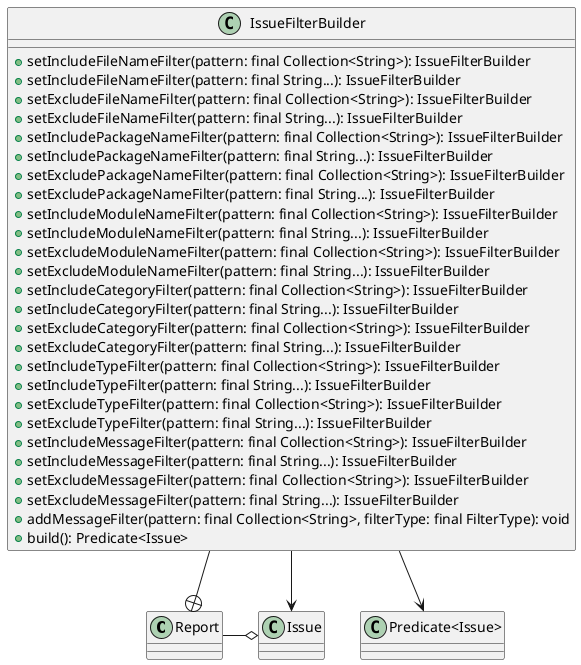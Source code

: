 @startuml

class Report {

}

class IssueFilterBuilder {
    + setIncludeFileNameFilter(pattern: final Collection<String>): IssueFilterBuilder
    + setIncludeFileNameFilter(pattern: final String...): IssueFilterBuilder
    + setExcludeFileNameFilter(pattern: final Collection<String>): IssueFilterBuilder
    + setExcludeFileNameFilter(pattern: final String...): IssueFilterBuilder
    + setIncludePackageNameFilter(pattern: final Collection<String>): IssueFilterBuilder
    + setIncludePackageNameFilter(pattern: final String...): IssueFilterBuilder
    + setExcludePackageNameFilter(pattern: final Collection<String>): IssueFilterBuilder
    + setExcludePackageNameFilter(pattern: final String...): IssueFilterBuilder
    + setIncludeModuleNameFilter(pattern: final Collection<String>): IssueFilterBuilder
    + setIncludeModuleNameFilter(pattern: final String...): IssueFilterBuilder
    + setExcludeModuleNameFilter(pattern: final Collection<String>): IssueFilterBuilder
    + setExcludeModuleNameFilter(pattern: final String...): IssueFilterBuilder
    + setIncludeCategoryFilter(pattern: final Collection<String>): IssueFilterBuilder
    + setIncludeCategoryFilter(pattern: final String...): IssueFilterBuilder
    + setExcludeCategoryFilter(pattern: final Collection<String>): IssueFilterBuilder
    + setExcludeCategoryFilter(pattern: final String...): IssueFilterBuilder
    + setIncludeTypeFilter(pattern: final Collection<String>): IssueFilterBuilder
    + setIncludeTypeFilter(pattern: final String...): IssueFilterBuilder
    + setExcludeTypeFilter(pattern: final Collection<String>): IssueFilterBuilder
    + setExcludeTypeFilter(pattern: final String...): IssueFilterBuilder
    + setIncludeMessageFilter(pattern: final Collection<String>): IssueFilterBuilder
    + setIncludeMessageFilter(pattern: final String...): IssueFilterBuilder
    + setExcludeMessageFilter(pattern: final Collection<String>): IssueFilterBuilder
    + setExcludeMessageFilter(pattern: final String...): IssueFilterBuilder
    + addMessageFilter(pattern: final Collection<String>, filterType: final FilterType): void
    + build(): Predicate<Issue>
}

class "Predicate<Issue>"

IssueFilterBuilder --+ Report
Report -right-o Issue
IssueFilterBuilder --> Issue
IssueFilterBuilder --> "Predicate<Issue>"

@enduml